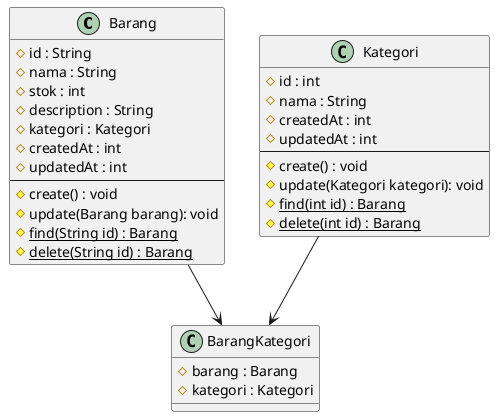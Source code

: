 @startuml
class Barang {
    # id : String
    # nama : String
    # stok : int
    # description : String
    # kategori : Kategori
    # createdAt : int
    # updatedAt : int
    ---
    # create() : void
    # update(Barang barang): void
    # {static} find(String id) : Barang
    # {static} delete(String id) : Barang
}

class Kategori {
    # id : int 
    # nama : String
    # createdAt : int
    # updatedAt : int
    ---
    # create() : void
    # update(Kategori kategori): void
    # {static} find(int id) : Barang
    # {static} delete(int id) : Barang
}

class BarangKategori {
    # barang : Barang
    # kategori : Kategori
}

Barang -d-> BarangKategori
Kategori -d-> BarangKategori
@enduml